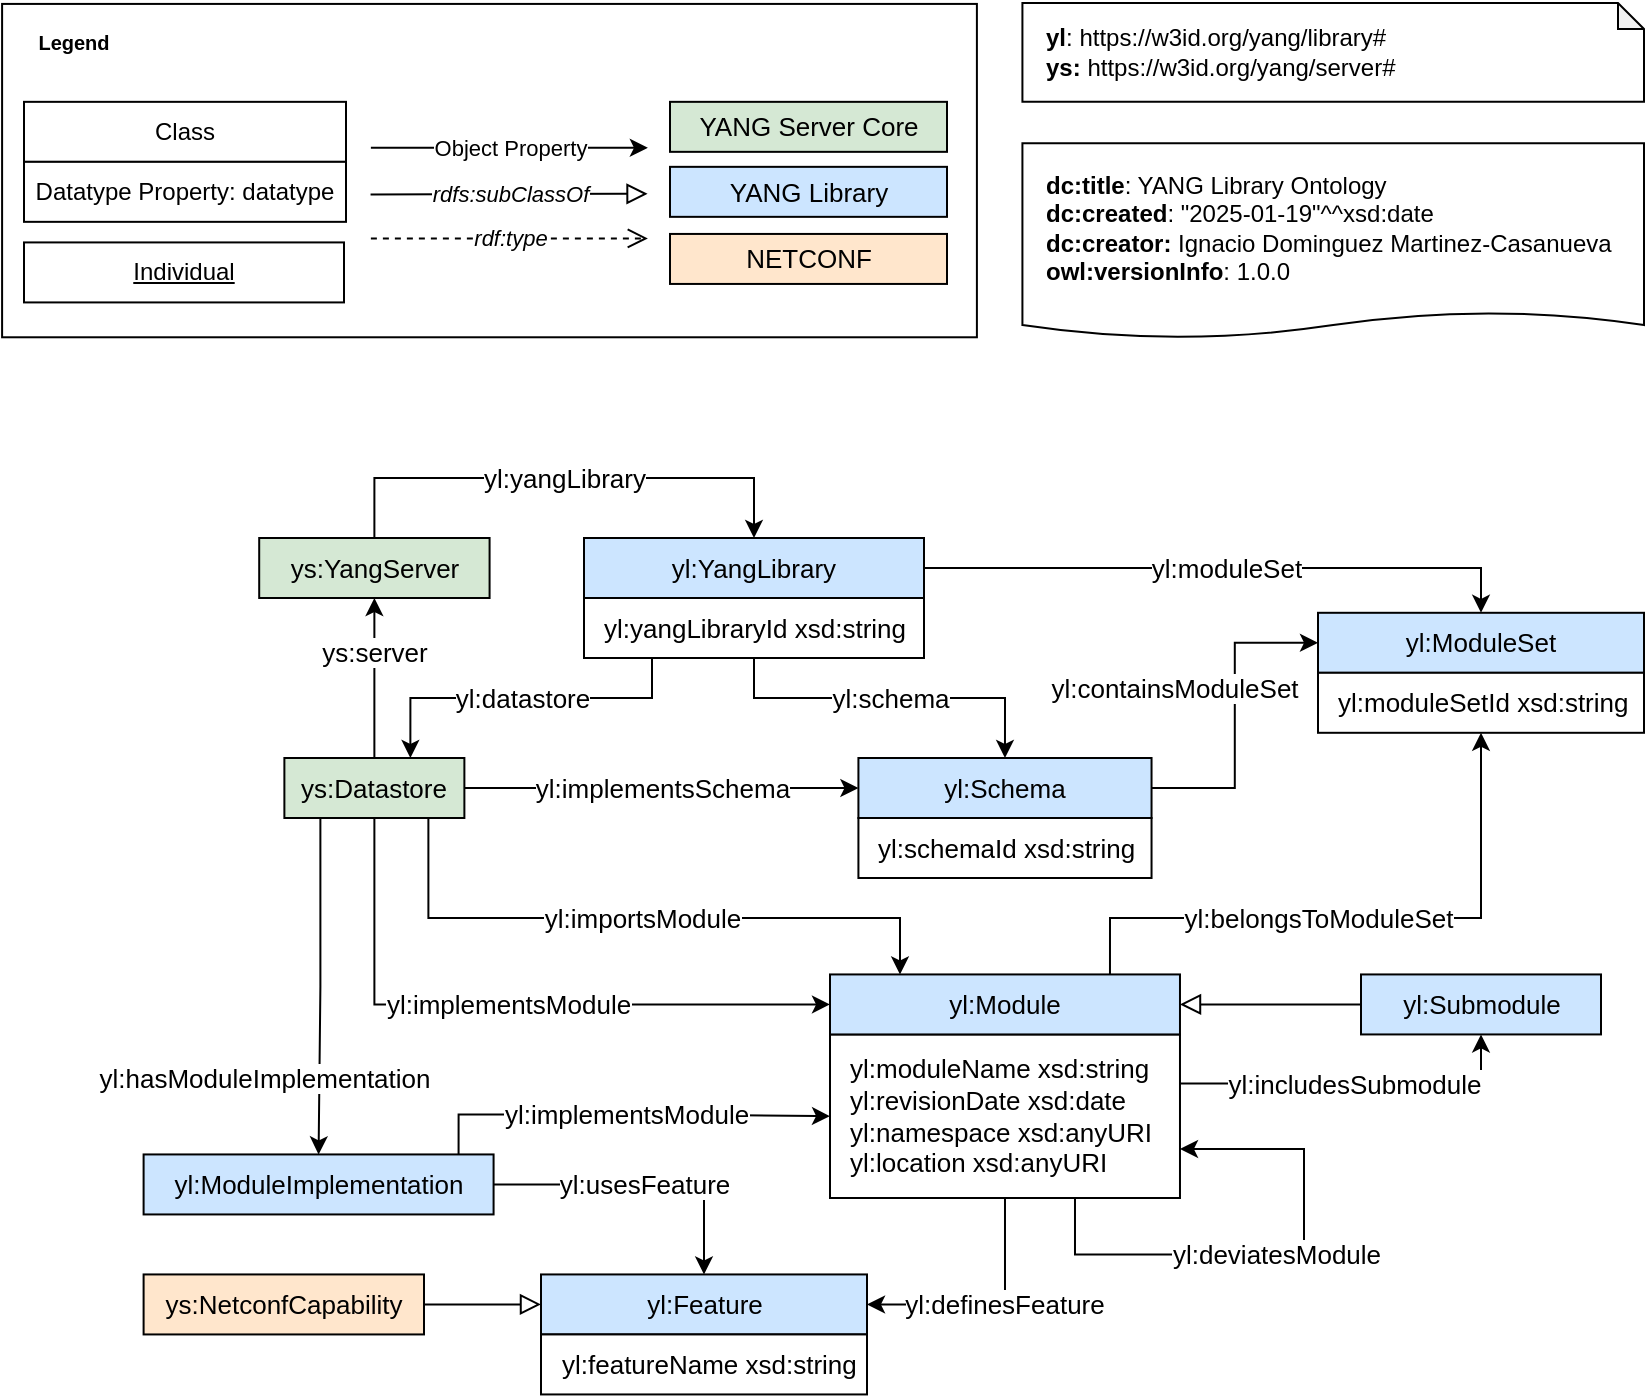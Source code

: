 <mxfile version="26.0.4">
  <diagram id="V4lAulNeN_WDX5JnY8aY" name="1.0.0">
    <mxGraphModel dx="954" dy="620" grid="1" gridSize="10" guides="1" tooltips="1" connect="1" arrows="1" fold="1" page="1" pageScale="1" pageWidth="850" pageHeight="1100" math="0" shadow="0">
      <root>
        <mxCell id="0" />
        <mxCell id="1" parent="0" />
        <mxCell id="7pKTagEgV_TqgitrA6XD-2" value="&lt;div style=&quot;border-color: var(--border-color);&quot;&gt;&lt;b style=&quot;border-color: var(--border-color);&quot;&gt;yl&lt;/b&gt;:&amp;nbsp;&lt;span style=&quot;white-space: pre;&quot;&gt;&lt;font style=&quot;&quot; face=&quot;Helvetica&quot;&gt;https://w3id.org/yang/library#&lt;/font&gt;&lt;/span&gt;&lt;/div&gt;&lt;div style=&quot;border-color: var(--border-color);&quot;&gt;&lt;span style=&quot;white-space: pre;&quot;&gt;&lt;font style=&quot;&quot; face=&quot;Helvetica&quot;&gt;&lt;b&gt;ys: &lt;/b&gt;&lt;/font&gt;&lt;/span&gt;&lt;span style=&quot;background-color: initial; white-space: pre;&quot;&gt;https://w3id.org/yang/server#&lt;/span&gt;&lt;/div&gt;&lt;b style=&quot;border-color: var(--border-color);&quot;&gt;&lt;div style=&quot;&quot;&gt;&lt;/div&gt;&lt;/b&gt;" style="shape=note;whiteSpace=wrap;html=1;backgroundOutline=1;darkOpacity=0.05;size=13;align=left;spacingLeft=10;" parent="1" vertex="1">
          <mxGeometry x="1049.21" y="82.47" width="310.79" height="49.45" as="geometry" />
        </mxCell>
        <mxCell id="VIrb0dq5HiMYYYBbCMDs-14" value="ys:server" style="edgeStyle=orthogonalEdgeStyle;rounded=0;orthogonalLoop=1;jettySize=auto;html=1;exitX=0.5;exitY=0;exitDx=0;exitDy=0;entryX=0.5;entryY=1;entryDx=0;entryDy=0;strokeColor=default;align=center;verticalAlign=middle;fontFamily=Helvetica;fontSize=13;fontColor=default;labelBackgroundColor=default;startArrow=none;startFill=0;endArrow=classic;" parent="1" source="-U4SR4fcINFbDXNsC2DA-2" target="8NjpxIdEmAaClV-GCsp--4" edge="1">
          <mxGeometry x="0.333" relative="1" as="geometry">
            <mxPoint x="725.19" y="470" as="sourcePoint" />
            <mxPoint as="offset" />
          </mxGeometry>
        </mxCell>
        <mxCell id="VIrb0dq5HiMYYYBbCMDs-15" value="yl:implementsModule" style="edgeStyle=orthogonalEdgeStyle;rounded=0;orthogonalLoop=1;jettySize=auto;html=1;exitX=0.5;exitY=1;exitDx=0;exitDy=0;entryX=0;entryY=0.5;entryDx=0;entryDy=0;strokeColor=default;align=center;verticalAlign=middle;fontFamily=Helvetica;fontSize=13;fontColor=default;labelBackgroundColor=default;startArrow=none;startFill=0;endArrow=classic;" parent="1" source="-U4SR4fcINFbDXNsC2DA-2" target="-U4SR4fcINFbDXNsC2DA-9" edge="1">
          <mxGeometry relative="1" as="geometry" />
        </mxCell>
        <mxCell id="VIrb0dq5HiMYYYBbCMDs-34" value="yl:hasModuleImplementation" style="edgeStyle=orthogonalEdgeStyle;rounded=0;orthogonalLoop=1;jettySize=auto;html=1;exitX=0.2;exitY=1;exitDx=0;exitDy=0;entryX=0.5;entryY=0;entryDx=0;entryDy=0;strokeColor=default;align=center;verticalAlign=middle;fontFamily=Helvetica;fontSize=13;fontColor=default;labelBackgroundColor=default;startArrow=none;startFill=0;endArrow=classic;" parent="1" source="-U4SR4fcINFbDXNsC2DA-2" target="VIrb0dq5HiMYYYBbCMDs-30" edge="1">
          <mxGeometry x="0.548" y="-27" relative="1" as="geometry">
            <mxPoint as="offset" />
          </mxGeometry>
        </mxCell>
        <mxCell id="VIrb0dq5HiMYYYBbCMDs-38" value="yl:importsModule" style="edgeStyle=orthogonalEdgeStyle;rounded=0;orthogonalLoop=1;jettySize=auto;html=1;exitX=0.8;exitY=1;exitDx=0;exitDy=0;entryX=0.2;entryY=0;entryDx=0;entryDy=0;strokeColor=default;align=center;verticalAlign=middle;fontFamily=Helvetica;fontSize=13;fontColor=default;labelBackgroundColor=default;startArrow=none;startFill=0;endArrow=classic;" parent="1" source="-U4SR4fcINFbDXNsC2DA-2" target="-U4SR4fcINFbDXNsC2DA-9" edge="1">
          <mxGeometry x="0.001" relative="1" as="geometry">
            <Array as="points">
              <mxPoint x="752" y="540" />
              <mxPoint x="988" y="540" />
            </Array>
            <mxPoint as="offset" />
          </mxGeometry>
        </mxCell>
        <mxCell id="VIrb0dq5HiMYYYBbCMDs-43" value="yl:datastore" style="edgeStyle=orthogonalEdgeStyle;rounded=0;orthogonalLoop=1;jettySize=auto;html=1;exitX=0.2;exitY=1;exitDx=0;exitDy=0;entryX=0.7;entryY=0;entryDx=0;entryDy=0;strokeColor=default;align=center;verticalAlign=middle;fontFamily=Helvetica;fontSize=13;fontColor=default;labelBackgroundColor=default;startArrow=none;startFill=0;endArrow=classic;" parent="1" source="VIrb0dq5HiMYYYBbCMDs-41" target="-U4SR4fcINFbDXNsC2DA-2" edge="1">
          <mxGeometry x="0.004" relative="1" as="geometry">
            <mxPoint x="752.19" y="470" as="targetPoint" />
            <Array as="points">
              <mxPoint x="864" y="430" />
              <mxPoint x="743" y="430" />
            </Array>
            <mxPoint as="offset" />
          </mxGeometry>
        </mxCell>
        <mxCell id="VIrb0dq5HiMYYYBbCMDs-48" value="yl:implementsSchema" style="edgeStyle=orthogonalEdgeStyle;rounded=0;orthogonalLoop=1;jettySize=auto;html=1;exitX=1;exitY=0.5;exitDx=0;exitDy=0;entryX=0;entryY=0.5;entryDx=0;entryDy=0;strokeColor=default;align=center;verticalAlign=middle;fontFamily=Helvetica;fontSize=13;fontColor=default;labelBackgroundColor=default;startArrow=none;startFill=0;endArrow=classic;" parent="1" source="-U4SR4fcINFbDXNsC2DA-2" target="-U4SR4fcINFbDXNsC2DA-3" edge="1">
          <mxGeometry relative="1" as="geometry" />
        </mxCell>
        <mxCell id="-U4SR4fcINFbDXNsC2DA-2" value="ys:Datastore" style="rounded=0;whiteSpace=wrap;html=1;snapToPoint=1;points=[[0.1,0],[0.2,0],[0.3,0],[0.4,0],[0.5,0],[0.6,0],[0.7,0],[0.8,0],[0.9,0],[0,0.1],[0,0.3],[0,0.5],[0,0.7],[0,0.9],[0.1,1],[0.2,1],[0.3,1],[0.4,1],[0.5,1],[0.6,1],[0.7,1],[0.8,1],[0.9,1],[1,0.1],[1,0.3],[1,0.5],[1,0.7],[1,0.9]];fillColor=#d5e8d4;strokeColor=#000000;align=center;verticalAlign=middle;fontFamily=Helvetica;fontSize=13;fontColor=default;" parent="1" vertex="1">
          <mxGeometry x="680.19" y="460" width="90" height="30" as="geometry" />
        </mxCell>
        <mxCell id="-U4SR4fcINFbDXNsC2DA-4" value="yl:ModuleSet" style="rounded=0;whiteSpace=wrap;html=1;snapToPoint=1;points=[[0.1,0],[0.2,0],[0.3,0],[0.4,0],[0.5,0],[0.6,0],[0.7,0],[0.8,0],[0.9,0],[0,0.1],[0,0.3],[0,0.5],[0,0.7],[0,0.9],[0.1,1],[0.2,1],[0.3,1],[0.4,1],[0.5,1],[0.6,1],[0.7,1],[0.8,1],[0.9,1],[1,0.1],[1,0.3],[1,0.5],[1,0.7],[1,0.9]];fillColor=#CCE5FF;strokeColor=#000000;fontSize=13;align=center;verticalAlign=middle;fontFamily=Helvetica;fontColor=default;" parent="1" vertex="1">
          <mxGeometry x="1197" y="387.4" width="163" height="30" as="geometry" />
        </mxCell>
        <mxCell id="VIrb0dq5HiMYYYBbCMDs-46" value="yl:containsModuleSet" style="edgeStyle=orthogonalEdgeStyle;rounded=0;orthogonalLoop=1;jettySize=auto;html=1;exitX=1;exitY=0.5;exitDx=0;exitDy=0;entryX=0;entryY=0.5;entryDx=0;entryDy=0;strokeColor=default;align=center;verticalAlign=middle;fontFamily=Helvetica;fontSize=13;fontColor=default;labelBackgroundColor=default;startArrow=none;startFill=0;endArrow=classic;" parent="1" source="-U4SR4fcINFbDXNsC2DA-3" target="-U4SR4fcINFbDXNsC2DA-4" edge="1">
          <mxGeometry x="0.172" y="30" relative="1" as="geometry">
            <mxPoint as="offset" />
          </mxGeometry>
        </mxCell>
        <mxCell id="-U4SR4fcINFbDXNsC2DA-3" value="yl:Schema" style="rounded=0;whiteSpace=wrap;html=1;snapToPoint=1;points=[[0.1,0],[0.2,0],[0.3,0],[0.4,0],[0.5,0],[0.6,0],[0.7,0],[0.8,0],[0.9,0],[0,0.1],[0,0.3],[0,0.5],[0,0.7],[0,0.9],[0.1,1],[0.2,1],[0.3,1],[0.4,1],[0.5,1],[0.6,1],[0.7,1],[0.8,1],[0.9,1],[1,0.1],[1,0.3],[1,0.5],[1,0.7],[1,0.9]];fillColor=#CCE5FF;strokeColor=#000000;fontSize=13;align=center;verticalAlign=middle;fontFamily=Helvetica;fontColor=default;" parent="1" vertex="1">
          <mxGeometry x="967.21" y="460" width="146.56" height="30" as="geometry" />
        </mxCell>
        <mxCell id="VIrb0dq5HiMYYYBbCMDs-33" value="yl:definesFeature" style="edgeStyle=orthogonalEdgeStyle;rounded=0;orthogonalLoop=1;jettySize=auto;html=1;exitX=0.5;exitY=1;exitDx=0;exitDy=0;entryX=1;entryY=0.5;entryDx=0;entryDy=0;strokeColor=#000000;align=center;verticalAlign=middle;spacingLeft=10;fontFamily=Helvetica;fontSize=13;fontColor=default;fillColor=default;" parent="1" source="-U4SR4fcINFbDXNsC2DA-27" target="VIrb0dq5HiMYYYBbCMDs-31" edge="1">
          <mxGeometry x="-0.036" relative="1" as="geometry">
            <mxPoint as="offset" />
          </mxGeometry>
        </mxCell>
        <mxCell id="VIrb0dq5HiMYYYBbCMDs-40" value="yl:includesSubmodule" style="edgeStyle=orthogonalEdgeStyle;rounded=0;orthogonalLoop=1;jettySize=auto;html=1;exitX=1;exitY=0.3;exitDx=0;exitDy=0;entryX=0.5;entryY=1;entryDx=0;entryDy=0;strokeColor=default;align=center;verticalAlign=middle;fontFamily=Helvetica;fontSize=13;fontColor=default;labelBackgroundColor=default;startArrow=none;startFill=0;endArrow=classic;" parent="1" source="-U4SR4fcINFbDXNsC2DA-27" target="-U4SR4fcINFbDXNsC2DA-10" edge="1">
          <mxGeometry relative="1" as="geometry" />
        </mxCell>
        <mxCell id="-U4SR4fcINFbDXNsC2DA-27" value="&lt;div style=&quot;font-size: 13px;&quot;&gt;yl:moduleName xsd:string&lt;/div&gt;&lt;div style=&quot;font-size: 13px;&quot;&gt;&lt;div style=&quot;font-size: 13px;&quot;&gt;&lt;div style=&quot;font-size: 13px;&quot;&gt;yl:revisionDate xsd:date&lt;/div&gt;&lt;div style=&quot;font-size: 13px;&quot;&gt;yl:namespace xsd:anyURI&lt;br&gt;&lt;div&gt;&lt;/div&gt;&lt;/div&gt;&lt;/div&gt;&lt;div style=&quot;font-size: 13px;&quot;&gt;yl:location xsd:anyURI&lt;/div&gt;&lt;/div&gt;" style="rounded=0;whiteSpace=wrap;html=1;snapToPoint=1;points=[[0.1,0],[0.2,0],[0.3,0],[0.4,0],[0.5,0],[0.6,0],[0.7,0],[0.8,0],[0.9,0],[0,0.1],[0,0.3],[0,0.5],[0,0.7],[0,0.9],[0.1,1],[0.2,1],[0.3,1],[0.4,1],[0.5,1],[0.6,1],[0.7,1],[0.8,1],[0.9,1],[1,0.1],[1,0.3],[1,0.5],[1,0.7],[1,0.9]];align=left;spacingLeft=10;fontSize=13;strokeColor=#000000;verticalAlign=middle;spacing=0;fontFamily=Helvetica;fontColor=default;fillColor=default;" parent="1" vertex="1">
          <mxGeometry x="953" y="598.22" width="174.99" height="81.78" as="geometry" />
        </mxCell>
        <mxCell id="-U4SR4fcINFbDXNsC2DA-10" value="yl:Submodule" style="rounded=0;whiteSpace=wrap;html=1;snapToPoint=1;points=[[0.1,0],[0.2,0],[0.3,0],[0.4,0],[0.5,0],[0.6,0],[0.7,0],[0.8,0],[0.9,0],[0,0.1],[0,0.3],[0,0.5],[0,0.7],[0,0.9],[0.1,1],[0.2,1],[0.3,1],[0.4,1],[0.5,1],[0.6,1],[0.7,1],[0.8,1],[0.9,1],[1,0.1],[1,0.3],[1,0.5],[1,0.7],[1,0.9]];fillColor=#CCE5FF;strokeColor=#000000;fontSize=13;align=center;verticalAlign=middle;fontFamily=Helvetica;fontColor=default;" parent="1" vertex="1">
          <mxGeometry x="1218.5" y="568.22" width="120" height="30" as="geometry" />
        </mxCell>
        <mxCell id="VIrb0dq5HiMYYYBbCMDs-25" value="yl:belongsToModuleSet" style="edgeStyle=orthogonalEdgeStyle;rounded=0;orthogonalLoop=1;jettySize=auto;html=1;exitX=0.8;exitY=0;exitDx=0;exitDy=0;entryX=0.5;entryY=1;entryDx=0;entryDy=0;strokeColor=default;align=center;verticalAlign=middle;fontFamily=Helvetica;fontSize=13;fontColor=default;labelBackgroundColor=default;startArrow=none;startFill=0;endArrow=classic;" parent="1" source="-U4SR4fcINFbDXNsC2DA-9" target="VIrb0dq5HiMYYYBbCMDs-20" edge="1">
          <mxGeometry x="-0.134" relative="1" as="geometry">
            <Array as="points">
              <mxPoint x="1093" y="540" />
              <mxPoint x="1278" y="540" />
            </Array>
            <mxPoint as="offset" />
          </mxGeometry>
        </mxCell>
        <mxCell id="-U4SR4fcINFbDXNsC2DA-9" value="yl:Module" style="rounded=0;whiteSpace=wrap;html=1;snapToPoint=1;points=[[0.1,0],[0.2,0],[0.3,0],[0.4,0],[0.5,0],[0.6,0],[0.7,0],[0.8,0],[0.9,0],[0,0.1],[0,0.3],[0,0.5],[0,0.7],[0,0.9],[0.1,1],[0.2,1],[0.3,1],[0.4,1],[0.5,1],[0.6,1],[0.7,1],[0.8,1],[0.9,1],[1,0.1],[1,0.3],[1,0.5],[1,0.7],[1,0.9]];fillColor=#CCE5FF;strokeColor=#000000;fontSize=13;align=center;verticalAlign=middle;fontFamily=Helvetica;fontColor=default;" parent="1" vertex="1">
          <mxGeometry x="953" y="568.22" width="174.99" height="30" as="geometry" />
        </mxCell>
        <mxCell id="VIrb0dq5HiMYYYBbCMDs-42" value="yl:yangLibrary" style="edgeStyle=orthogonalEdgeStyle;rounded=0;orthogonalLoop=1;jettySize=auto;html=1;exitX=0.5;exitY=0;exitDx=0;exitDy=0;entryX=0.5;entryY=0;entryDx=0;entryDy=0;strokeColor=default;align=center;verticalAlign=middle;fontFamily=Helvetica;fontSize=13;fontColor=default;labelBackgroundColor=default;startArrow=none;startFill=0;endArrow=classic;" parent="1" source="8NjpxIdEmAaClV-GCsp--4" target="VIrb0dq5HiMYYYBbCMDs-24" edge="1">
          <mxGeometry relative="1" as="geometry">
            <Array as="points">
              <mxPoint x="725" y="320" />
              <mxPoint x="915" y="320" />
            </Array>
          </mxGeometry>
        </mxCell>
        <mxCell id="8NjpxIdEmAaClV-GCsp--4" value="ys:YangServer" style="rounded=0;whiteSpace=wrap;html=1;snapToPoint=1;points=[[0.1,0],[0.2,0],[0.3,0],[0.4,0],[0.5,0],[0.6,0],[0.7,0],[0.8,0],[0.9,0],[0,0.1],[0,0.3],[0,0.5],[0,0.7],[0,0.9],[0.1,1],[0.2,1],[0.3,1],[0.4,1],[0.5,1],[0.6,1],[0.7,1],[0.8,1],[0.9,1],[1,0.1],[1,0.3],[1,0.5],[1,0.7],[1,0.9]];fillColor=#d5e8d4;strokeColor=#000000;align=center;verticalAlign=middle;fontFamily=Helvetica;fontSize=13;fontColor=default;" parent="1" vertex="1">
          <mxGeometry x="667.6" y="350" width="115.19" height="30" as="geometry" />
        </mxCell>
        <mxCell id="VIrb0dq5HiMYYYBbCMDs-9" value="&lt;div&gt;&lt;b&gt;dc:title&lt;/b&gt;: YANG Library Ontology&lt;br&gt;&lt;/div&gt;&lt;div&gt;&lt;b&gt;dc:created&lt;/b&gt;: &quot;2025-01-19&quot;^^xsd:date&lt;/div&gt;&lt;div&gt;&lt;b&gt;dc:creator:&lt;/b&gt;&amp;nbsp;Ignacio Dominguez Martinez-Casanueva&lt;br&gt;&lt;/div&gt;&lt;div&gt;&lt;b&gt;owl:versionInfo&lt;/b&gt;: 1.0.0&lt;br&gt;&lt;/div&gt;" style="shape=document;whiteSpace=wrap;html=1;boundedLbl=1;labelBackgroundColor=#ffffff;strokeColor=#000000;fontSize=12;fontColor=#000000;size=0.133;align=left;spacingLeft=10;" parent="1" vertex="1">
          <mxGeometry x="1049.21" y="152.6" width="310.79" height="97.43" as="geometry" />
        </mxCell>
        <mxCell id="VIrb0dq5HiMYYYBbCMDs-20" value="yl:moduleSetId xsd:string" style="rounded=0;whiteSpace=wrap;html=1;snapToPoint=1;points=[[0.1,0],[0.2,0],[0.3,0],[0.4,0],[0.5,0],[0.6,0],[0.7,0],[0.8,0],[0.9,0],[0,0.1],[0,0.3],[0,0.5],[0,0.7],[0,0.9],[0.1,1],[0.2,1],[0.3,1],[0.4,1],[0.5,1],[0.6,1],[0.7,1],[0.8,1],[0.9,1],[1,0.1],[1,0.3],[1,0.5],[1,0.7],[1,0.9]];align=left;spacingLeft=10;spacing=0;fontSize=13;strokeColor=#000000;verticalAlign=middle;fontFamily=Helvetica;fontColor=default;fillColor=default;" parent="1" vertex="1">
          <mxGeometry x="1197" y="417.4" width="163" height="30" as="geometry" />
        </mxCell>
        <mxCell id="VIrb0dq5HiMYYYBbCMDs-24" value="yl:YangLibrary" style="rounded=0;whiteSpace=wrap;html=1;snapToPoint=1;points=[[0.1,0],[0.2,0],[0.3,0],[0.4,0],[0.5,0],[0.6,0],[0.7,0],[0.8,0],[0.9,0],[0,0.1],[0,0.3],[0,0.5],[0,0.7],[0,0.9],[0.1,1],[0.2,1],[0.3,1],[0.4,1],[0.5,1],[0.6,1],[0.7,1],[0.8,1],[0.9,1],[1,0.1],[1,0.3],[1,0.5],[1,0.7],[1,0.9]];fillColor=#CCE5FF;strokeColor=#000000;fontSize=13;align=center;verticalAlign=middle;fontFamily=Helvetica;fontColor=default;" parent="1" vertex="1">
          <mxGeometry x="830" y="350" width="170" height="30" as="geometry" />
        </mxCell>
        <mxCell id="VIrb0dq5HiMYYYBbCMDs-28" value="" style="endArrow=block;html=1;fontColor=#000000;endFill=0;endSize=8;arcSize=0;rounded=0;fontFamily=Helvetica;exitX=0;exitY=0.5;exitDx=0;exitDy=0;entryX=1;entryY=0.5;entryDx=0;entryDy=0;" parent="1" source="-U4SR4fcINFbDXNsC2DA-10" target="-U4SR4fcINFbDXNsC2DA-9" edge="1">
          <mxGeometry width="50" height="50" relative="1" as="geometry">
            <mxPoint x="881.93" y="259.36" as="sourcePoint" />
            <mxPoint x="1041.93" y="259.36" as="targetPoint" />
          </mxGeometry>
        </mxCell>
        <mxCell id="VIrb0dq5HiMYYYBbCMDs-35" value="yl:usesFeature" style="edgeStyle=orthogonalEdgeStyle;rounded=0;orthogonalLoop=1;jettySize=auto;html=1;exitX=1;exitY=0.5;exitDx=0;exitDy=0;entryX=0.5;entryY=0;entryDx=0;entryDy=0;strokeColor=default;align=center;verticalAlign=middle;fontFamily=Helvetica;fontSize=13;fontColor=default;labelBackgroundColor=default;startArrow=none;startFill=0;endArrow=classic;" parent="1" source="VIrb0dq5HiMYYYBbCMDs-30" target="VIrb0dq5HiMYYYBbCMDs-31" edge="1">
          <mxGeometry x="0.001" relative="1" as="geometry">
            <mxPoint as="offset" />
          </mxGeometry>
        </mxCell>
        <mxCell id="VIrb0dq5HiMYYYBbCMDs-61" value="yl:implementsModule" style="edgeStyle=orthogonalEdgeStyle;rounded=0;orthogonalLoop=1;jettySize=auto;html=1;exitX=0.9;exitY=0;exitDx=0;exitDy=0;entryX=0;entryY=0.5;entryDx=0;entryDy=0;strokeColor=default;align=center;verticalAlign=middle;fontFamily=Helvetica;fontSize=13;fontColor=default;labelBackgroundColor=default;startArrow=none;startFill=0;endArrow=classic;" parent="1" source="VIrb0dq5HiMYYYBbCMDs-30" target="-U4SR4fcINFbDXNsC2DA-27" edge="1">
          <mxGeometry relative="1" as="geometry" />
        </mxCell>
        <mxCell id="VIrb0dq5HiMYYYBbCMDs-30" value="yl:ModuleImplementation" style="rounded=0;whiteSpace=wrap;html=1;snapToPoint=1;points=[[0.1,0],[0.2,0],[0.3,0],[0.4,0],[0.5,0],[0.6,0],[0.7,0],[0.8,0],[0.9,0],[0,0.1],[0,0.3],[0,0.5],[0,0.7],[0,0.9],[0.1,1],[0.2,1],[0.3,1],[0.4,1],[0.5,1],[0.6,1],[0.7,1],[0.8,1],[0.9,1],[1,0.1],[1,0.3],[1,0.5],[1,0.7],[1,0.9]];fillColor=#CCE5FF;strokeColor=#000000;fontSize=13;align=center;verticalAlign=middle;fontFamily=Helvetica;fontColor=default;" parent="1" vertex="1">
          <mxGeometry x="609.8" y="658.22" width="174.99" height="30" as="geometry" />
        </mxCell>
        <mxCell id="VIrb0dq5HiMYYYBbCMDs-31" value="yl:Feature" style="rounded=0;whiteSpace=wrap;html=1;snapToPoint=1;points=[[0.1,0],[0.2,0],[0.3,0],[0.4,0],[0.5,0],[0.6,0],[0.7,0],[0.8,0],[0.9,0],[0,0.1],[0,0.3],[0,0.5],[0,0.7],[0,0.9],[0.1,1],[0.2,1],[0.3,1],[0.4,1],[0.5,1],[0.6,1],[0.7,1],[0.8,1],[0.9,1],[1,0.1],[1,0.3],[1,0.5],[1,0.7],[1,0.9]];fillColor=#CCE5FF;strokeColor=#000000;fontSize=13;align=center;verticalAlign=middle;fontFamily=Helvetica;fontColor=default;" parent="1" vertex="1">
          <mxGeometry x="808.5" y="718.22" width="163" height="30" as="geometry" />
        </mxCell>
        <mxCell id="VIrb0dq5HiMYYYBbCMDs-32" value="yl:featureName xsd:string" style="rounded=0;whiteSpace=wrap;html=1;snapToPoint=1;points=[[0.1,0],[0.2,0],[0.3,0],[0.4,0],[0.5,0],[0.6,0],[0.7,0],[0.8,0],[0.9,0],[0,0.1],[0,0.3],[0,0.5],[0,0.7],[0,0.9],[0.1,1],[0.2,1],[0.3,1],[0.4,1],[0.5,1],[0.6,1],[0.7,1],[0.8,1],[0.9,1],[1,0.1],[1,0.3],[1,0.5],[1,0.7],[1,0.9]];align=left;spacingLeft=10;spacing=0;fontSize=13;strokeColor=#000000;verticalAlign=middle;fontFamily=Helvetica;fontColor=default;fillColor=default;" parent="1" vertex="1">
          <mxGeometry x="808.5" y="748.22" width="163" height="30" as="geometry" />
        </mxCell>
        <mxCell id="VIrb0dq5HiMYYYBbCMDs-36" value="ys:NetconfCapability" style="rounded=0;whiteSpace=wrap;html=1;snapToPoint=1;points=[[0.1,0],[0.2,0],[0.3,0],[0.4,0],[0.5,0],[0.6,0],[0.7,0],[0.8,0],[0.9,0],[0,0.1],[0,0.3],[0,0.5],[0,0.7],[0,0.9],[0.1,1],[0.2,1],[0.3,1],[0.4,1],[0.5,1],[0.6,1],[0.7,1],[0.8,1],[0.9,1],[1,0.1],[1,0.3],[1,0.5],[1,0.7],[1,0.9]];fillColor=#FFE6CC;strokeColor=#000000;fontSize=13;" parent="1" vertex="1">
          <mxGeometry x="609.8" y="718.22" width="140.2" height="30" as="geometry" />
        </mxCell>
        <mxCell id="VIrb0dq5HiMYYYBbCMDs-37" value="" style="endArrow=block;html=1;fontColor=#000000;endFill=0;endSize=8;arcSize=0;rounded=0;fontFamily=Helvetica;exitX=1;exitY=0.5;exitDx=0;exitDy=0;entryX=0;entryY=0.5;entryDx=0;entryDy=0;" parent="1" source="VIrb0dq5HiMYYYBbCMDs-36" target="VIrb0dq5HiMYYYBbCMDs-31" edge="1">
          <mxGeometry width="50" height="50" relative="1" as="geometry">
            <mxPoint x="1344.87" y="578.22" as="sourcePoint" />
            <mxPoint x="1289.87" y="578.22" as="targetPoint" />
          </mxGeometry>
        </mxCell>
        <mxCell id="VIrb0dq5HiMYYYBbCMDs-39" value="yl:deviatesModule" style="edgeStyle=orthogonalEdgeStyle;rounded=0;orthogonalLoop=1;jettySize=auto;html=1;exitX=0.7;exitY=1;exitDx=0;exitDy=0;entryX=1;entryY=0.7;entryDx=0;entryDy=0;strokeColor=default;align=center;verticalAlign=middle;fontFamily=Helvetica;fontSize=13;fontColor=default;labelBackgroundColor=default;startArrow=none;startFill=0;endArrow=classic;" parent="1" source="-U4SR4fcINFbDXNsC2DA-27" target="-U4SR4fcINFbDXNsC2DA-27" edge="1">
          <mxGeometry relative="1" as="geometry">
            <Array as="points">
              <mxPoint x="1075" y="708.22" />
              <mxPoint x="1190" y="708.22" />
              <mxPoint x="1190" y="655.22" />
            </Array>
          </mxGeometry>
        </mxCell>
        <mxCell id="VIrb0dq5HiMYYYBbCMDs-44" value="yl:moduleSet" style="edgeStyle=orthogonalEdgeStyle;rounded=0;orthogonalLoop=1;jettySize=auto;html=1;exitX=1;exitY=0.5;exitDx=0;exitDy=0;entryX=0.5;entryY=0;entryDx=0;entryDy=0;strokeColor=default;align=center;verticalAlign=middle;fontFamily=Helvetica;fontSize=13;fontColor=default;labelBackgroundColor=default;startArrow=none;startFill=0;endArrow=classic;" parent="1" source="VIrb0dq5HiMYYYBbCMDs-24" target="-U4SR4fcINFbDXNsC2DA-4" edge="1">
          <mxGeometry relative="1" as="geometry" />
        </mxCell>
        <mxCell id="VIrb0dq5HiMYYYBbCMDs-45" value="yl:schema" style="edgeStyle=orthogonalEdgeStyle;rounded=0;orthogonalLoop=1;jettySize=auto;html=1;exitX=0.5;exitY=1;exitDx=0;exitDy=0;entryX=0.5;entryY=0;entryDx=0;entryDy=0;strokeColor=default;align=center;verticalAlign=middle;fontFamily=Helvetica;fontSize=13;fontColor=default;labelBackgroundColor=default;startArrow=none;startFill=0;endArrow=classic;" parent="1" source="VIrb0dq5HiMYYYBbCMDs-41" target="-U4SR4fcINFbDXNsC2DA-3" edge="1">
          <mxGeometry relative="1" as="geometry">
            <Array as="points">
              <mxPoint x="915" y="430" />
              <mxPoint x="1041" y="430" />
            </Array>
          </mxGeometry>
        </mxCell>
        <mxCell id="VIrb0dq5HiMYYYBbCMDs-41" value="yl:yangLibraryId xsd:string" style="rounded=0;whiteSpace=wrap;html=1;snapToPoint=1;points=[[0.1,0],[0.2,0],[0.3,0],[0.4,0],[0.5,0],[0.6,0],[0.7,0],[0.8,0],[0.9,0],[0,0.1],[0,0.3],[0,0.5],[0,0.7],[0,0.9],[0.1,1],[0.2,1],[0.3,1],[0.4,1],[0.5,1],[0.6,1],[0.7,1],[0.8,1],[0.9,1],[1,0.1],[1,0.3],[1,0.5],[1,0.7],[1,0.9]];align=left;spacingLeft=10;spacing=0;fontSize=13;strokeColor=#000000;verticalAlign=middle;fontFamily=Helvetica;fontColor=default;fillColor=default;" parent="1" vertex="1">
          <mxGeometry x="830" y="380" width="170" height="30" as="geometry" />
        </mxCell>
        <mxCell id="VIrb0dq5HiMYYYBbCMDs-47" value="yl:schemaId xsd:string" style="rounded=0;whiteSpace=wrap;html=1;snapToPoint=1;points=[[0.1,0],[0.2,0],[0.3,0],[0.4,0],[0.5,0],[0.6,0],[0.7,0],[0.8,0],[0.9,0],[0,0.1],[0,0.3],[0,0.5],[0,0.7],[0,0.9],[0.1,1],[0.2,1],[0.3,1],[0.4,1],[0.5,1],[0.6,1],[0.7,1],[0.8,1],[0.9,1],[1,0.1],[1,0.3],[1,0.5],[1,0.7],[1,0.9]];align=left;spacingLeft=10;spacing=0;fontSize=13;strokeColor=#000000;verticalAlign=middle;fontFamily=Helvetica;fontColor=default;fillColor=default;" parent="1" vertex="1">
          <mxGeometry x="967.21" y="490" width="146.56" height="30" as="geometry" />
        </mxCell>
        <mxCell id="VIrb0dq5HiMYYYBbCMDs-49" value="" style="rounded=0;whiteSpace=wrap;html=1;rotation=90;fontFamily=Helvetica;" parent="1" vertex="1">
          <mxGeometry x="699.41" y="-77.4" width="166.68" height="487.4" as="geometry" />
        </mxCell>
        <mxCell id="VIrb0dq5HiMYYYBbCMDs-50" value="YANG Library" style="rounded=0;whiteSpace=wrap;html=1;fillColor=#CCE5FF;strokeColor=#000000;fontFamily=Helvetica;align=center;verticalAlign=middle;fontSize=13;fontColor=default;" parent="1" vertex="1">
          <mxGeometry x="873" y="164.42" width="138.5" height="25" as="geometry" />
        </mxCell>
        <mxCell id="VIrb0dq5HiMYYYBbCMDs-51" value="Class" style="rounded=0;whiteSpace=wrap;html=1;fontFamily=Helvetica;" parent="1" vertex="1">
          <mxGeometry x="550" y="131.92" width="161" height="30" as="geometry" />
        </mxCell>
        <mxCell id="VIrb0dq5HiMYYYBbCMDs-52" value="Datatype Property: datatype" style="rounded=0;whiteSpace=wrap;html=1;fontFamily=Helvetica;" parent="1" vertex="1">
          <mxGeometry x="550" y="161.92" width="161" height="30" as="geometry" />
        </mxCell>
        <mxCell id="VIrb0dq5HiMYYYBbCMDs-53" value="Object Property" style="endArrow=classic;html=1;rounded=0;labelPosition=right;verticalLabelPosition=bottom;align=center;verticalAlign=middle;fontFamily=Helvetica;" parent="1" edge="1">
          <mxGeometry width="50" height="50" relative="1" as="geometry">
            <mxPoint x="723.44" y="154.92" as="sourcePoint" />
            <mxPoint x="861.94" y="154.92" as="targetPoint" />
            <mxPoint as="offset" />
          </mxGeometry>
        </mxCell>
        <mxCell id="VIrb0dq5HiMYYYBbCMDs-54" value="rdfs:subClassOf" style="endArrow=block;html=1;fontColor=#000000;endFill=0;endSize=8;arcSize=0;rounded=0;fontFamily=Helvetica;fontStyle=2" parent="1" edge="1">
          <mxGeometry width="50" height="50" relative="1" as="geometry">
            <mxPoint x="723.28" y="178.19" as="sourcePoint" />
            <mxPoint x="861.78" y="177.91" as="targetPoint" />
          </mxGeometry>
        </mxCell>
        <mxCell id="VIrb0dq5HiMYYYBbCMDs-55" value="&lt;b style=&quot;font-size: 10px;&quot;&gt;&lt;font data-font-src=&quot;https://fonts.googleapis.com/css?family=Roboto+Condensed&quot;&gt;Legend&lt;/font&gt;&lt;/b&gt;" style="text;html=1;strokeColor=none;fillColor=none;align=center;verticalAlign=middle;whiteSpace=wrap;rounded=0;fontSize=10;fontFamily=Helvetica;" parent="1" vertex="1">
          <mxGeometry x="550.0" y="91.92" width="50" height="20" as="geometry" />
        </mxCell>
        <mxCell id="VIrb0dq5HiMYYYBbCMDs-56" value="&lt;u&gt;Individual&lt;/u&gt;" style="rounded=0;whiteSpace=wrap;html=1;fontFamily=Helvetica;" parent="1" vertex="1">
          <mxGeometry x="550" y="202.21" width="160" height="30" as="geometry" />
        </mxCell>
        <mxCell id="VIrb0dq5HiMYYYBbCMDs-57" value="&lt;span style=&quot;color: rgb(0, 0, 0); font-size: 11px;&quot;&gt;rdf:type&lt;/span&gt;" style="endArrow=open;html=1;rounded=0;labelPosition=right;verticalLabelPosition=bottom;align=center;verticalAlign=middle;fontFamily=Helvetica;dashed=1;strokeColor=default;fontSize=8;fontColor=#000099;labelBackgroundColor=default;endFill=0;endSize=8;fontStyle=2" parent="1" edge="1">
          <mxGeometry width="50" height="50" relative="1" as="geometry">
            <mxPoint x="723.44" y="200.21" as="sourcePoint" />
            <mxPoint x="861.94" y="200.21" as="targetPoint" />
            <mxPoint as="offset" />
          </mxGeometry>
        </mxCell>
        <mxCell id="VIrb0dq5HiMYYYBbCMDs-58" value="YANG Server Core" style="rounded=0;whiteSpace=wrap;html=1;fillColor=#d5e8d4;strokeColor=#000000;fontFamily=Helvetica;fontSize=13;" parent="1" vertex="1">
          <mxGeometry x="873" y="131.92" width="138.5" height="25" as="geometry" />
        </mxCell>
        <mxCell id="VIrb0dq5HiMYYYBbCMDs-59" value="NETCONF" style="rounded=0;whiteSpace=wrap;html=1;fillColor=#FFE6CC;strokeColor=#000000;fontFamily=Helvetica;align=center;verticalAlign=middle;fontSize=13;fontColor=default;" parent="1" vertex="1">
          <mxGeometry x="873" y="197.97" width="138.5" height="25" as="geometry" />
        </mxCell>
      </root>
    </mxGraphModel>
  </diagram>
</mxfile>
